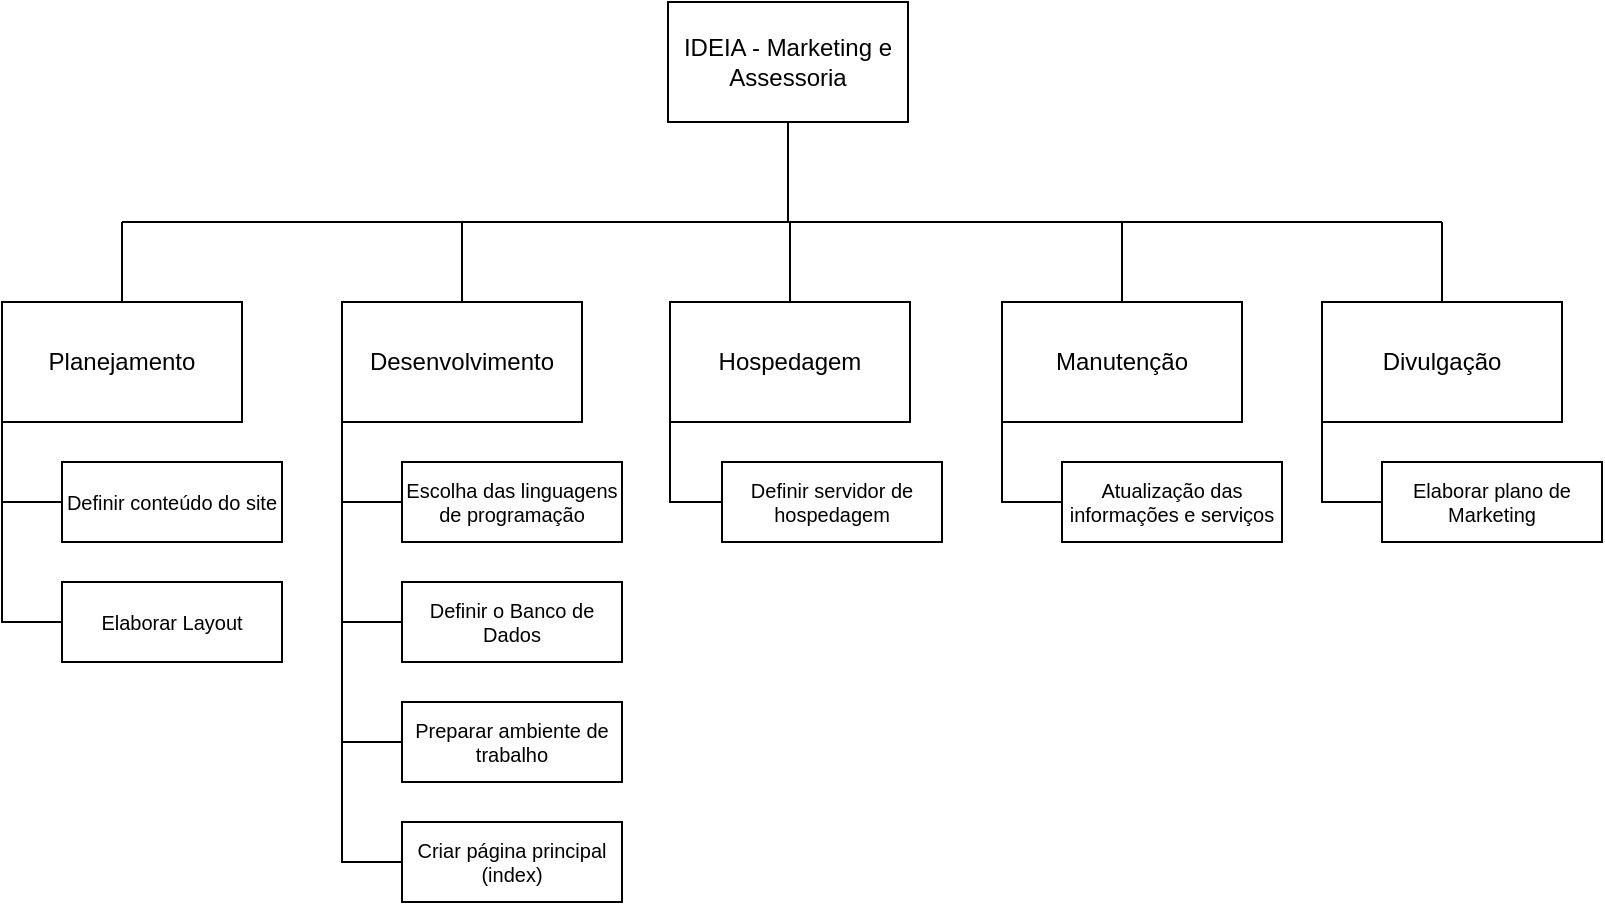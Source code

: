 <mxfile version="17.2.4" type="device"><diagram id="uQqJBXeBJZqjFv-l1djL" name="Page-1"><mxGraphModel dx="1185" dy="645" grid="0" gridSize="10" guides="1" tooltips="1" connect="1" arrows="1" fold="1" page="1" pageScale="1" pageWidth="827" pageHeight="1169" math="0" shadow="0"><root><mxCell id="0"/><mxCell id="1" parent="0"/><mxCell id="n_ta7GotykkCY7UCi6AS-1" value="IDEIA - Marketing e Assessoria" style="rounded=0;whiteSpace=wrap;html=1;" vertex="1" parent="1"><mxGeometry x="353" y="50" width="120" height="60" as="geometry"/></mxCell><mxCell id="n_ta7GotykkCY7UCi6AS-30" style="edgeStyle=orthogonalEdgeStyle;rounded=0;orthogonalLoop=1;jettySize=auto;html=1;entryX=0;entryY=0.5;entryDx=0;entryDy=0;fontSize=10;endArrow=none;endFill=0;exitX=0;exitY=1;exitDx=0;exitDy=0;" edge="1" parent="1" source="n_ta7GotykkCY7UCi6AS-2" target="n_ta7GotykkCY7UCi6AS-28"><mxGeometry relative="1" as="geometry"/></mxCell><mxCell id="n_ta7GotykkCY7UCi6AS-31" style="edgeStyle=orthogonalEdgeStyle;rounded=0;orthogonalLoop=1;jettySize=auto;html=1;entryX=0;entryY=0.5;entryDx=0;entryDy=0;fontSize=10;endArrow=none;endFill=0;exitX=0;exitY=1;exitDx=0;exitDy=0;" edge="1" parent="1" source="n_ta7GotykkCY7UCi6AS-2" target="n_ta7GotykkCY7UCi6AS-29"><mxGeometry relative="1" as="geometry"/></mxCell><mxCell id="n_ta7GotykkCY7UCi6AS-2" value="Planejamento" style="rounded=0;whiteSpace=wrap;html=1;" vertex="1" parent="1"><mxGeometry x="20" y="200" width="120" height="60" as="geometry"/></mxCell><mxCell id="n_ta7GotykkCY7UCi6AS-22" style="edgeStyle=orthogonalEdgeStyle;rounded=0;orthogonalLoop=1;jettySize=auto;html=1;entryX=0;entryY=0.5;entryDx=0;entryDy=0;fontSize=10;endArrow=none;endFill=0;exitX=0;exitY=1;exitDx=0;exitDy=0;" edge="1" parent="1" source="n_ta7GotykkCY7UCi6AS-3" target="n_ta7GotykkCY7UCi6AS-18"><mxGeometry relative="1" as="geometry"/></mxCell><mxCell id="n_ta7GotykkCY7UCi6AS-23" style="edgeStyle=orthogonalEdgeStyle;rounded=0;orthogonalLoop=1;jettySize=auto;html=1;entryX=0;entryY=0.5;entryDx=0;entryDy=0;fontSize=10;endArrow=none;endFill=0;exitX=0;exitY=1;exitDx=0;exitDy=0;" edge="1" parent="1" source="n_ta7GotykkCY7UCi6AS-3" target="n_ta7GotykkCY7UCi6AS-19"><mxGeometry relative="1" as="geometry"/></mxCell><mxCell id="n_ta7GotykkCY7UCi6AS-24" style="edgeStyle=orthogonalEdgeStyle;rounded=0;orthogonalLoop=1;jettySize=auto;html=1;entryX=0;entryY=0.5;entryDx=0;entryDy=0;fontSize=10;endArrow=none;endFill=0;exitX=0;exitY=1;exitDx=0;exitDy=0;" edge="1" parent="1" source="n_ta7GotykkCY7UCi6AS-3" target="n_ta7GotykkCY7UCi6AS-20"><mxGeometry relative="1" as="geometry"/></mxCell><mxCell id="n_ta7GotykkCY7UCi6AS-25" style="edgeStyle=orthogonalEdgeStyle;rounded=0;orthogonalLoop=1;jettySize=auto;html=1;entryX=0;entryY=0.5;entryDx=0;entryDy=0;fontSize=10;endArrow=none;endFill=0;exitX=0;exitY=1;exitDx=0;exitDy=0;" edge="1" parent="1" source="n_ta7GotykkCY7UCi6AS-3" target="n_ta7GotykkCY7UCi6AS-21"><mxGeometry relative="1" as="geometry"/></mxCell><mxCell id="n_ta7GotykkCY7UCi6AS-3" value="Desenvolvimento" style="rounded=0;whiteSpace=wrap;html=1;" vertex="1" parent="1"><mxGeometry x="190" y="200" width="120" height="60" as="geometry"/></mxCell><mxCell id="n_ta7GotykkCY7UCi6AS-27" style="edgeStyle=orthogonalEdgeStyle;rounded=0;orthogonalLoop=1;jettySize=auto;html=1;entryX=0;entryY=0.5;entryDx=0;entryDy=0;fontSize=10;endArrow=none;endFill=0;exitX=0;exitY=1;exitDx=0;exitDy=0;" edge="1" parent="1" source="n_ta7GotykkCY7UCi6AS-4" target="n_ta7GotykkCY7UCi6AS-26"><mxGeometry relative="1" as="geometry"/></mxCell><mxCell id="n_ta7GotykkCY7UCi6AS-4" value="Hospedagem" style="rounded=0;whiteSpace=wrap;html=1;" vertex="1" parent="1"><mxGeometry x="354" y="200" width="120" height="60" as="geometry"/></mxCell><mxCell id="n_ta7GotykkCY7UCi6AS-33" style="edgeStyle=orthogonalEdgeStyle;rounded=0;orthogonalLoop=1;jettySize=auto;html=1;entryX=0;entryY=0.5;entryDx=0;entryDy=0;fontSize=10;endArrow=none;endFill=0;exitX=0;exitY=1;exitDx=0;exitDy=0;" edge="1" parent="1" source="n_ta7GotykkCY7UCi6AS-5" target="n_ta7GotykkCY7UCi6AS-32"><mxGeometry relative="1" as="geometry"/></mxCell><mxCell id="n_ta7GotykkCY7UCi6AS-5" value="Manutenção" style="rounded=0;whiteSpace=wrap;html=1;" vertex="1" parent="1"><mxGeometry x="520" y="200" width="120" height="60" as="geometry"/></mxCell><mxCell id="n_ta7GotykkCY7UCi6AS-35" style="edgeStyle=orthogonalEdgeStyle;rounded=0;orthogonalLoop=1;jettySize=auto;html=1;entryX=0;entryY=0.5;entryDx=0;entryDy=0;fontSize=10;endArrow=none;endFill=0;exitX=0;exitY=1;exitDx=0;exitDy=0;" edge="1" parent="1" source="n_ta7GotykkCY7UCi6AS-6" target="n_ta7GotykkCY7UCi6AS-34"><mxGeometry relative="1" as="geometry"/></mxCell><mxCell id="n_ta7GotykkCY7UCi6AS-6" value="Divulgação" style="rounded=0;whiteSpace=wrap;html=1;" vertex="1" parent="1"><mxGeometry x="680" y="200" width="120" height="60" as="geometry"/></mxCell><mxCell id="n_ta7GotykkCY7UCi6AS-10" value="" style="endArrow=none;html=1;rounded=0;entryX=0.5;entryY=1;entryDx=0;entryDy=0;" edge="1" parent="1" target="n_ta7GotykkCY7UCi6AS-1"><mxGeometry width="50" height="50" relative="1" as="geometry"><mxPoint x="413" y="160" as="sourcePoint"/><mxPoint x="440" y="400" as="targetPoint"/></mxGeometry></mxCell><mxCell id="n_ta7GotykkCY7UCi6AS-11" value="" style="endArrow=none;html=1;rounded=0;" edge="1" parent="1"><mxGeometry width="50" height="50" relative="1" as="geometry"><mxPoint x="80" y="160" as="sourcePoint"/><mxPoint x="740" y="160" as="targetPoint"/></mxGeometry></mxCell><mxCell id="n_ta7GotykkCY7UCi6AS-12" value="" style="endArrow=none;html=1;rounded=0;exitX=0.5;exitY=0;exitDx=0;exitDy=0;" edge="1" parent="1" source="n_ta7GotykkCY7UCi6AS-2"><mxGeometry width="50" height="50" relative="1" as="geometry"><mxPoint x="390" y="450" as="sourcePoint"/><mxPoint x="80" y="160" as="targetPoint"/></mxGeometry></mxCell><mxCell id="n_ta7GotykkCY7UCi6AS-13" value="" style="endArrow=none;html=1;rounded=0;entryX=0.5;entryY=0;entryDx=0;entryDy=0;" edge="1" parent="1" target="n_ta7GotykkCY7UCi6AS-6"><mxGeometry width="50" height="50" relative="1" as="geometry"><mxPoint x="740" y="160" as="sourcePoint"/><mxPoint x="440" y="400" as="targetPoint"/></mxGeometry></mxCell><mxCell id="n_ta7GotykkCY7UCi6AS-14" value="" style="endArrow=none;html=1;rounded=0;entryX=0.5;entryY=0;entryDx=0;entryDy=0;" edge="1" parent="1" target="n_ta7GotykkCY7UCi6AS-3"><mxGeometry width="50" height="50" relative="1" as="geometry"><mxPoint x="250" y="160" as="sourcePoint"/><mxPoint x="440" y="400" as="targetPoint"/></mxGeometry></mxCell><mxCell id="n_ta7GotykkCY7UCi6AS-16" value="" style="endArrow=none;html=1;rounded=0;" edge="1" parent="1" source="n_ta7GotykkCY7UCi6AS-4"><mxGeometry width="50" height="50" relative="1" as="geometry"><mxPoint x="390" y="450" as="sourcePoint"/><mxPoint x="414" y="160" as="targetPoint"/></mxGeometry></mxCell><mxCell id="n_ta7GotykkCY7UCi6AS-17" value="" style="endArrow=none;html=1;rounded=0;entryX=0.5;entryY=0;entryDx=0;entryDy=0;" edge="1" parent="1" target="n_ta7GotykkCY7UCi6AS-5"><mxGeometry width="50" height="50" relative="1" as="geometry"><mxPoint x="580" y="160" as="sourcePoint"/><mxPoint x="440" y="400" as="targetPoint"/></mxGeometry></mxCell><mxCell id="n_ta7GotykkCY7UCi6AS-18" value="Escolha das linguagens de programação" style="rounded=0;whiteSpace=wrap;html=1;fontSize=10;" vertex="1" parent="1"><mxGeometry x="220" y="280" width="110" height="40" as="geometry"/></mxCell><mxCell id="n_ta7GotykkCY7UCi6AS-19" value="Definir o Banco de Dados" style="rounded=0;whiteSpace=wrap;html=1;fontSize=10;" vertex="1" parent="1"><mxGeometry x="220" y="340" width="110" height="40" as="geometry"/></mxCell><mxCell id="n_ta7GotykkCY7UCi6AS-20" value="Preparar ambiente de trabalho" style="rounded=0;whiteSpace=wrap;html=1;fontSize=10;" vertex="1" parent="1"><mxGeometry x="220" y="400" width="110" height="40" as="geometry"/></mxCell><mxCell id="n_ta7GotykkCY7UCi6AS-21" value="Criar página principal (index)" style="rounded=0;whiteSpace=wrap;html=1;fontSize=10;" vertex="1" parent="1"><mxGeometry x="220" y="460" width="110" height="40" as="geometry"/></mxCell><mxCell id="n_ta7GotykkCY7UCi6AS-26" value="Definir servidor de hospedagem" style="rounded=0;whiteSpace=wrap;html=1;fontSize=10;" vertex="1" parent="1"><mxGeometry x="380" y="280" width="110" height="40" as="geometry"/></mxCell><mxCell id="n_ta7GotykkCY7UCi6AS-28" value="Definir conteúdo do site" style="rounded=0;whiteSpace=wrap;html=1;fontSize=10;" vertex="1" parent="1"><mxGeometry x="50" y="280" width="110" height="40" as="geometry"/></mxCell><mxCell id="n_ta7GotykkCY7UCi6AS-29" value="Elaborar Layout" style="rounded=0;whiteSpace=wrap;html=1;fontSize=10;" vertex="1" parent="1"><mxGeometry x="50" y="340" width="110" height="40" as="geometry"/></mxCell><mxCell id="n_ta7GotykkCY7UCi6AS-32" value="Atualização das informações e serviços" style="rounded=0;whiteSpace=wrap;html=1;fontSize=10;" vertex="1" parent="1"><mxGeometry x="550" y="280" width="110" height="40" as="geometry"/></mxCell><mxCell id="n_ta7GotykkCY7UCi6AS-34" value="Elaborar plano de Marketing" style="rounded=0;whiteSpace=wrap;html=1;fontSize=10;" vertex="1" parent="1"><mxGeometry x="710" y="280" width="110" height="40" as="geometry"/></mxCell></root></mxGraphModel></diagram></mxfile>